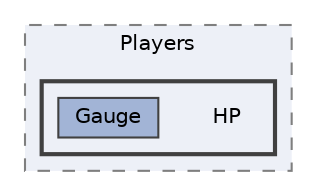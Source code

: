 digraph "Assets/Scripts/Players/HP"
{
 // LATEX_PDF_SIZE
  bgcolor="transparent";
  edge [fontname=Helvetica,fontsize=10,labelfontname=Helvetica,labelfontsize=10];
  node [fontname=Helvetica,fontsize=10,shape=box,height=0.2,width=0.4];
  compound=true
  subgraph clusterdir_c4507b59f5e7e4ea8ad18f969fdeca3e {
    graph [ bgcolor="#edf0f7", pencolor="grey50", label="Players", fontname=Helvetica,fontsize=10 style="filled,dashed", URL="dir_c4507b59f5e7e4ea8ad18f969fdeca3e.html",tooltip=""]
  subgraph clusterdir_5aaf0fddd9c8e1c44e67e8ae5718e3c2 {
    graph [ bgcolor="#edf0f7", pencolor="grey25", label="", fontname=Helvetica,fontsize=10 style="filled,bold", URL="dir_5aaf0fddd9c8e1c44e67e8ae5718e3c2.html",tooltip=""]
    dir_5aaf0fddd9c8e1c44e67e8ae5718e3c2 [shape=plaintext, label="HP"];
  dir_ec4795bf5481ee4010420d115e11f3fe [label="Gauge", fillcolor="#a2b4d6", color="grey25", style="filled", URL="dir_ec4795bf5481ee4010420d115e11f3fe.html",tooltip=""];
  }
  }
}
